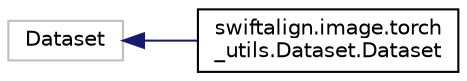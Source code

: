 digraph "Graphical Class Hierarchy"
{
  edge [fontname="Helvetica",fontsize="10",labelfontname="Helvetica",labelfontsize="10"];
  node [fontname="Helvetica",fontsize="10",shape=record];
  rankdir="LR";
  Node263 [label="Dataset",height=0.2,width=0.4,color="grey75", fillcolor="white", style="filled"];
  Node263 -> Node0 [dir="back",color="midnightblue",fontsize="10",style="solid",fontname="Helvetica"];
  Node0 [label="swiftalign.image.torch\l_utils.Dataset.Dataset",height=0.2,width=0.4,color="black", fillcolor="white", style="filled",URL="$classswiftalign_1_1image_1_1torch__utils_1_1Dataset_1_1Dataset.html"];
}
